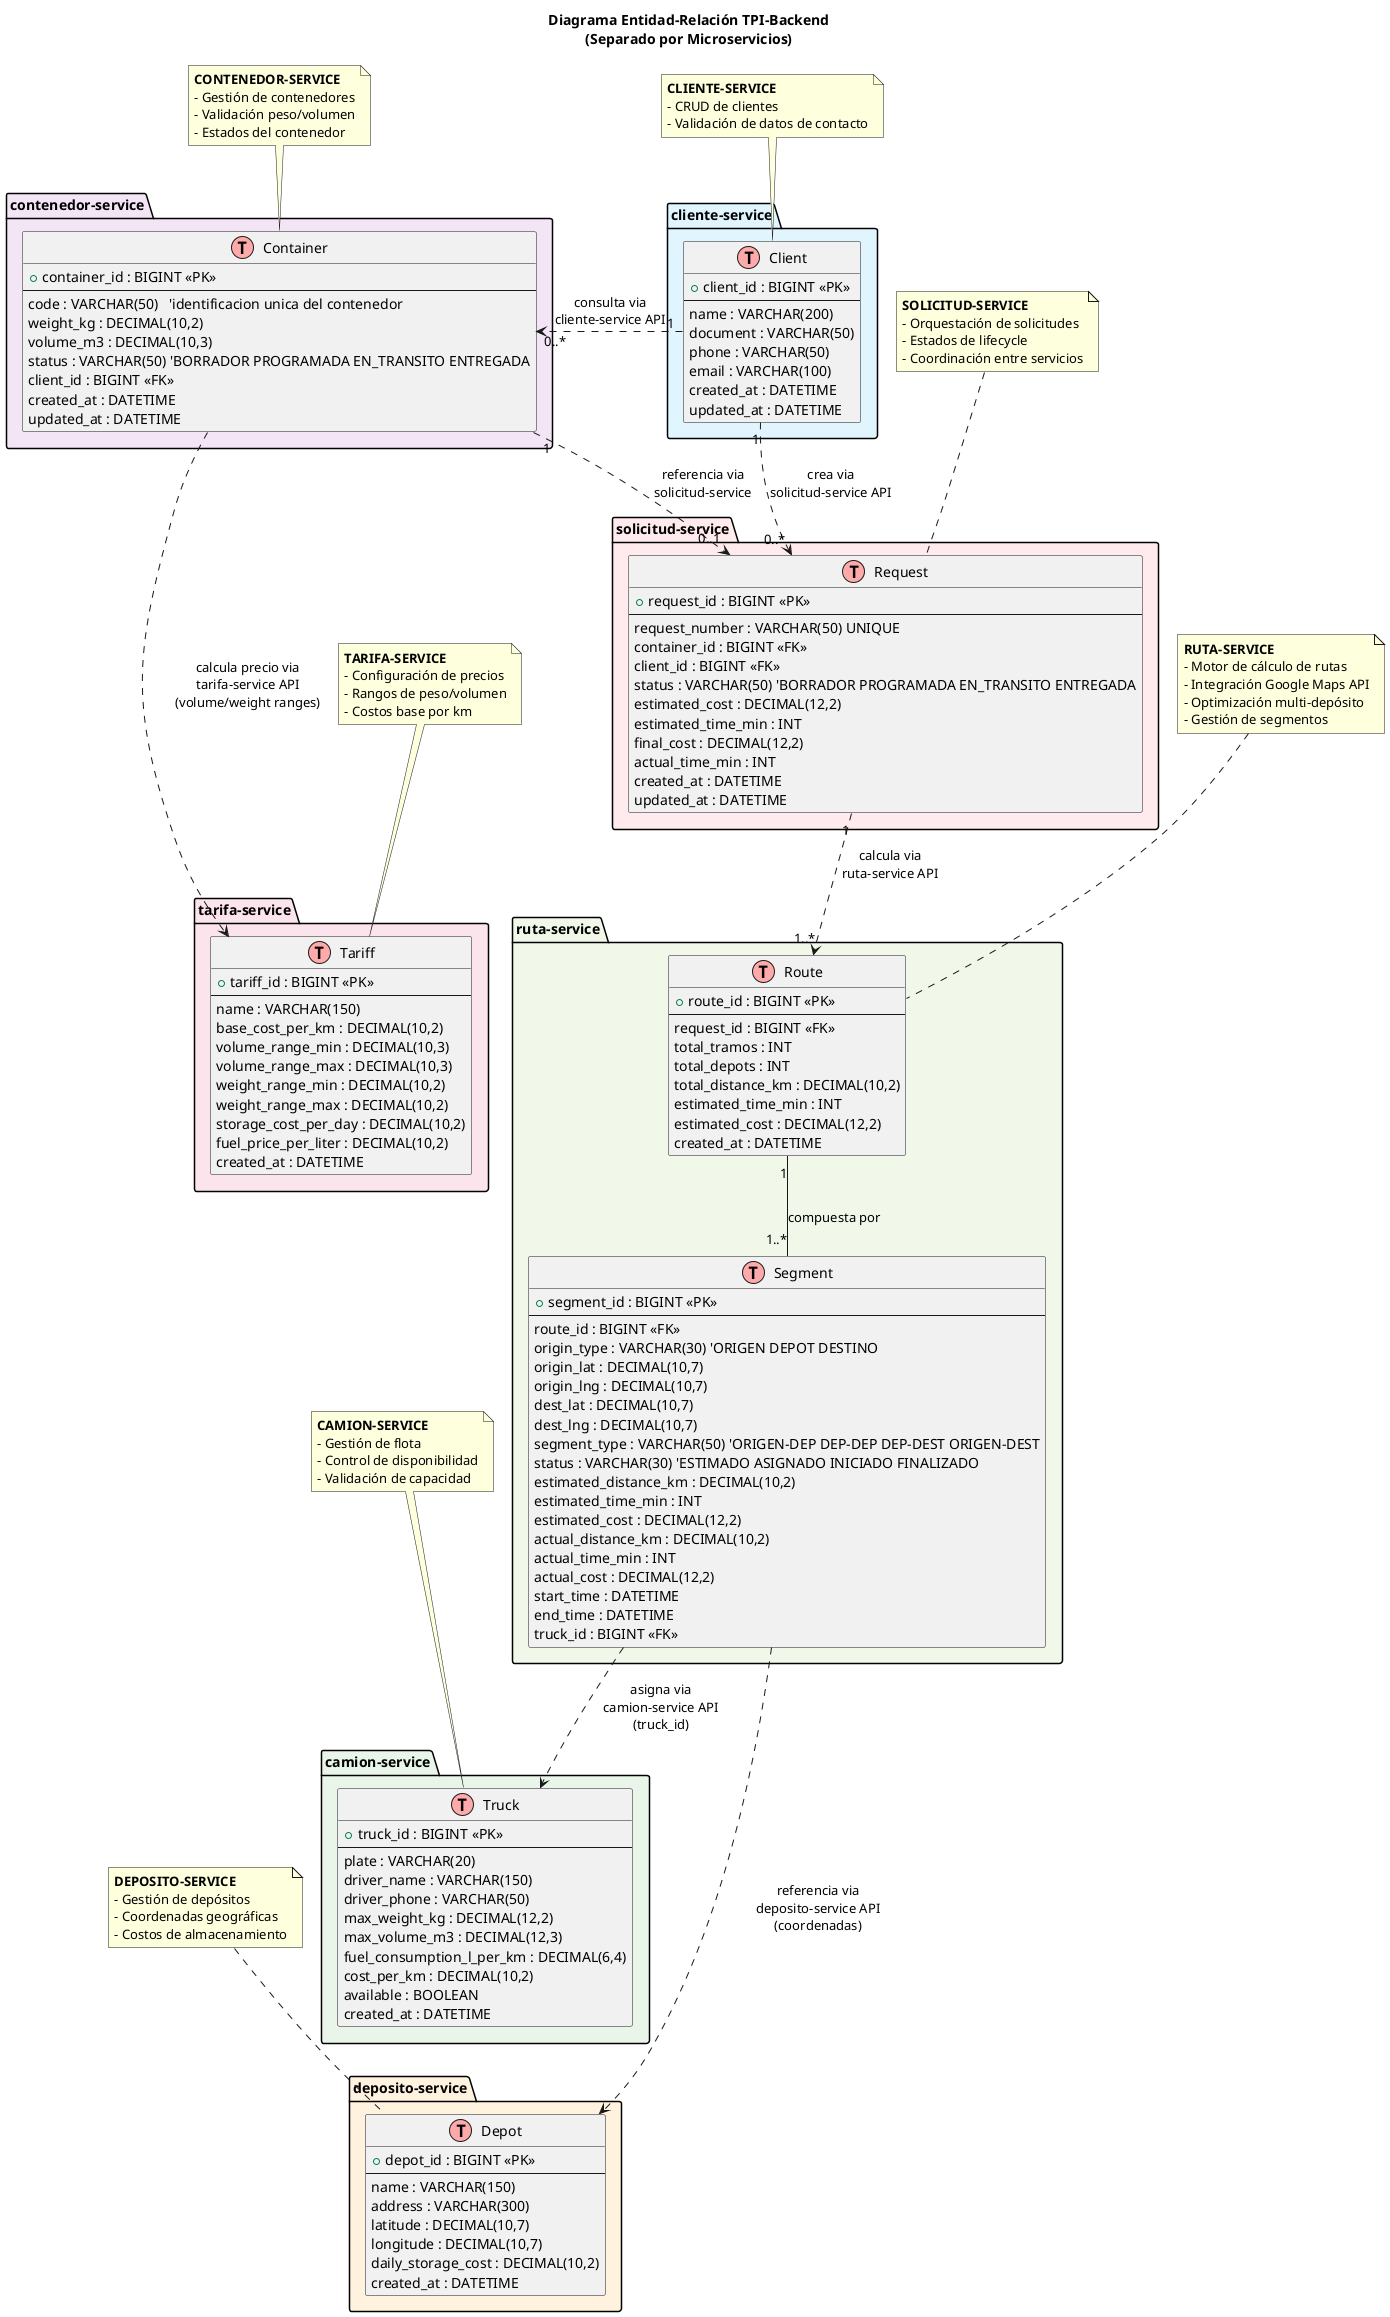 @startuml DER-TPI-Microservices
!define table(x) class x << (T,#FFAAAA) >>
hide methods
hide stereotypes

title Diagrama Entidad-Relación TPI-Backend\n(Separado por Microservicios)

package "cliente-service" #E1F5FE {
  table(Client) {
    + client_id : BIGINT <<PK>>
    --
    name : VARCHAR(200)
    document : VARCHAR(50)
    phone : VARCHAR(50)
    email : VARCHAR(100)
    created_at : DATETIME
    updated_at : DATETIME
  }
}

package "contenedor-service" #F3E5F5 {
  table(Container) {
    + container_id : BIGINT <<PK>>
    --
    code : VARCHAR(50)   'identificacion unica del contenedor
    weight_kg : DECIMAL(10,2)
    volume_m3 : DECIMAL(10,3)
    status : VARCHAR(50) 'BORRADOR PROGRAMADA EN_TRANSITO ENTREGADA
    client_id : BIGINT <<FK>>
    created_at : DATETIME
    updated_at : DATETIME
  }
}

package "camion-service" #E8F5E8 {
  table(Truck) {
    + truck_id : BIGINT <<PK>>
    --
    plate : VARCHAR(20)
    driver_name : VARCHAR(150)
    driver_phone : VARCHAR(50)
    max_weight_kg : DECIMAL(12,2)
    max_volume_m3 : DECIMAL(12,3)
    fuel_consumption_l_per_km : DECIMAL(6,4)
    cost_per_km : DECIMAL(10,2)
    available : BOOLEAN
    created_at : DATETIME
  }
}

package "deposito-service" #FFF3E0 {
  table(Depot) {
    + depot_id : BIGINT <<PK>>
    --
    name : VARCHAR(150)
    address : VARCHAR(300)
    latitude : DECIMAL(10,7)
    longitude : DECIMAL(10,7)
    daily_storage_cost : DECIMAL(10,2)
    created_at : DATETIME
  }
}

package "solicitud-service" #FFEBEE {
  table(Request) {
    + request_id : BIGINT <<PK>>
    --
    request_number : VARCHAR(50) UNIQUE
    container_id : BIGINT <<FK>>
    client_id : BIGINT <<FK>>
    status : VARCHAR(50) 'BORRADOR PROGRAMADA EN_TRANSITO ENTREGADA
    estimated_cost : DECIMAL(12,2)
    estimated_time_min : INT
    final_cost : DECIMAL(12,2)
    actual_time_min : INT
    created_at : DATETIME
    updated_at : DATETIME
  }
}

package "ruta-service" #F1F8E9 {
  table(Route) {
    + route_id : BIGINT <<PK>>
    --
    request_id : BIGINT <<FK>>
    total_tramos : INT
    total_depots : INT
    total_distance_km : DECIMAL(10,2)
    estimated_time_min : INT
    estimated_cost : DECIMAL(12,2)
    created_at : DATETIME
  }

  table(Segment) {
    + segment_id : BIGINT <<PK>>
    --
    route_id : BIGINT <<FK>>
    origin_type : VARCHAR(30) 'ORIGEN DEPOT DESTINO
    origin_lat : DECIMAL(10,7)
    origin_lng : DECIMAL(10,7)
    dest_lat : DECIMAL(10,7)
    dest_lng : DECIMAL(10,7)
    segment_type : VARCHAR(50) 'ORIGEN-DEP DEP-DEP DEP-DEST ORIGEN-DEST
    status : VARCHAR(30) 'ESTIMADO ASIGNADO INICIADO FINALIZADO
    estimated_distance_km : DECIMAL(10,2)
    estimated_time_min : INT
    estimated_cost : DECIMAL(12,2)
    actual_distance_km : DECIMAL(10,2)
    actual_time_min : INT
    actual_cost : DECIMAL(12,2)
    start_time : DATETIME
    end_time : DATETIME
    truck_id : BIGINT <<FK>>
  }
}

package "tarifa-service" #FCE4EC {
  table(Tariff) {
    + tariff_id : BIGINT <<PK>>
    --
    name : VARCHAR(150)
    base_cost_per_km : DECIMAL(10,2)
    volume_range_min : DECIMAL(10,3)
    volume_range_max : DECIMAL(10,3)
    weight_range_min : DECIMAL(10,2)
    weight_range_max : DECIMAL(10,2)
    storage_cost_per_day : DECIMAL(10,2)
    fuel_price_per_liter : DECIMAL(10,2)
    created_at : DATETIME
  }
}

' Relaciones entre microservicios (mediante APIs REST)
Client "1" ..> "0..*" Container : "consulta via\ncliente-service API"
Client "1" ..> "0..*" Request : "crea via\nsolicitud-service API"
Container "1" ..> "0..1" Request : "referencia via\nsolicitud-service"
Request "1" ..> "1..*" Route : "calcula via\nruta-service API"

' Relaciones internas dentro de ruta-service
Route "1" -- "1..*" Segment : "compuesta por"

' Referencias externas (Foreign Keys virtuales via API)
Segment ..> Truck : "asigna via\ncamion-service API\n(truck_id)"
Segment ..> Depot : "referencia via\ndeposito-service API\n(coordenadas)"
Container ..> Tariff : "calcula precio via\ntarifa-service API\n(volume/weight ranges)"

' Notas explicativas
note top of Client : **CLIENTE-SERVICE**\n- CRUD de clientes\n- Validación de datos de contacto
note top of Container : **CONTENEDOR-SERVICE**\n- Gestión de contenedores\n- Validación peso/volumen\n- Estados del contenedor
note top of Truck : **CAMION-SERVICE**\n- Gestión de flota\n- Control de disponibilidad\n- Validación de capacidad
note top of Depot : **DEPOSITO-SERVICE**\n- Gestión de depósitos\n- Coordenadas geográficas\n- Costos de almacenamiento
note top of Request : **SOLICITUD-SERVICE**\n- Orquestación de solicitudes\n- Estados de lifecycle\n- Coordinación entre servicios
note top of Route : **RUTA-SERVICE**\n- Motor de cálculo de rutas\n- Integración Google Maps API\n- Optimización multi-depósito\n- Gestión de segmentos
note top of Tariff : **TARIFA-SERVICE**\n- Configuración de precios\n- Rangos de peso/volumen\n- Costos base por km

' Layout hints
Client -[hidden]right- Container
Container -[hidden]right- Truck
Client -[hidden]down- Request
Container -[hidden]down- Route
Route -[hidden]right- Tariff
Depot -[hidden]up- Truck

@enduml